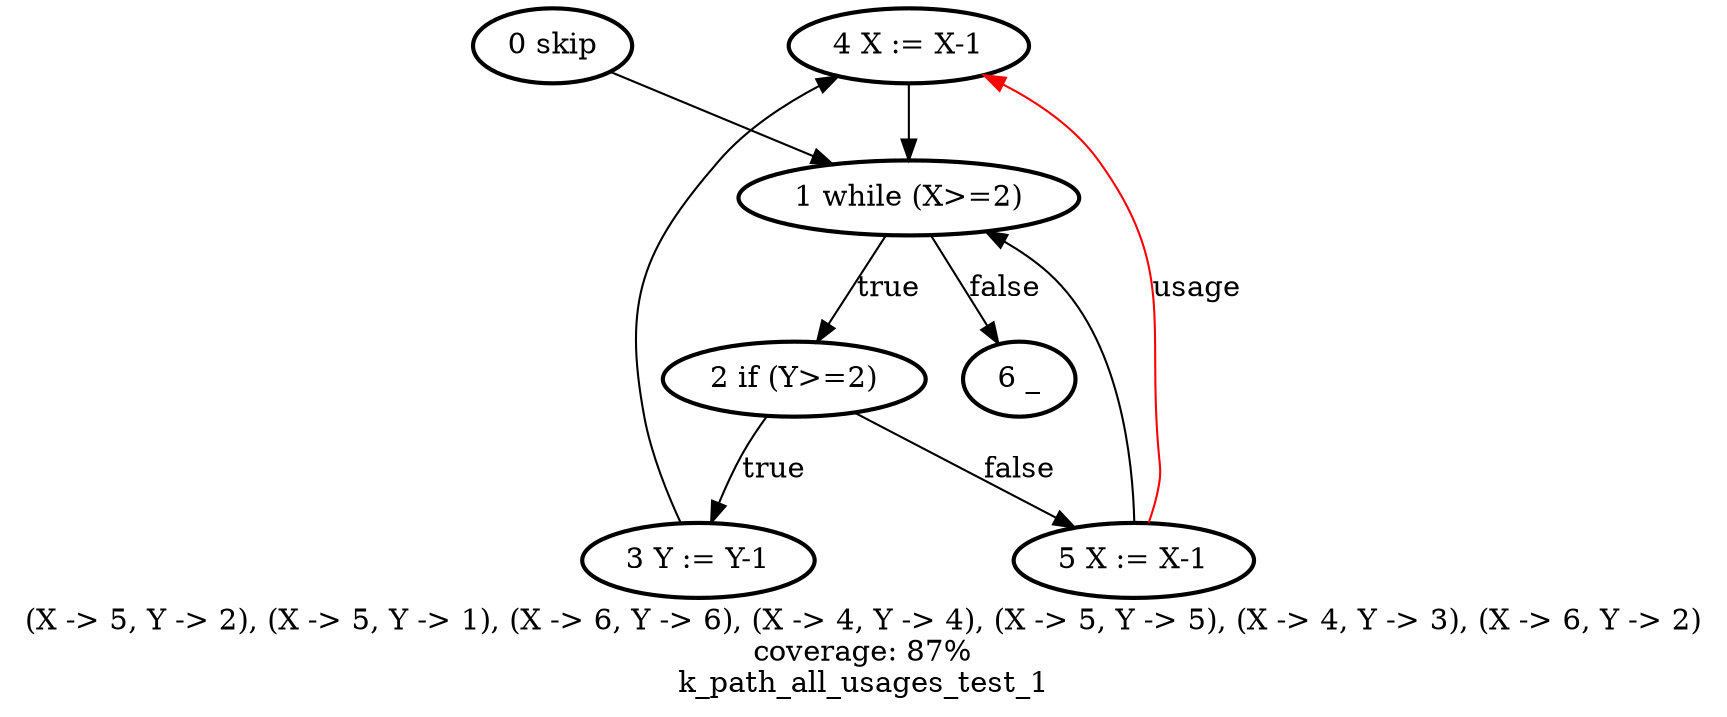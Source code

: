 digraph k_path_all_usages_test_1 {
	label = "(X -> 5, Y -> 2), (X -> 5, Y -> 1), (X -> 6, Y -> 6), (X -> 4, Y -> 4), (X -> 5, Y -> 5), (X -> 4, Y -> 3), (X -> 6, Y -> 2)
coverage: 87%
k_path_all_usages_test_1"
	"4 X := X-1" -> "1 while (X>=2)"
	"2 if (Y>=2)" -> "5 X := X-1" [label = false]
	"1 while (X>=2)" -> "2 if (Y>=2)" [label = true]
	"4 X := X-1" [style = bold]
	"2 if (Y>=2)" -> "3 Y := Y-1" [label = true]
	"3 Y := Y-1" [style = bold]
	"5 X := X-1" -> "1 while (X>=2)"
	"3 Y := Y-1" -> "4 X := X-1"
	"5 X := X-1" [style = bold]
	"2 if (Y>=2)" [style = bold]
	"6 _" [style = bold]
	"1 while (X>=2)" [style = bold]
	"0 skip" [style = bold]
	"0 skip" -> "1 while (X>=2)"
	"1 while (X>=2)" -> "6 _" [label = false]
	"5 X := X-1" -> "4 X := X-1" [label = usage, color = red]
}